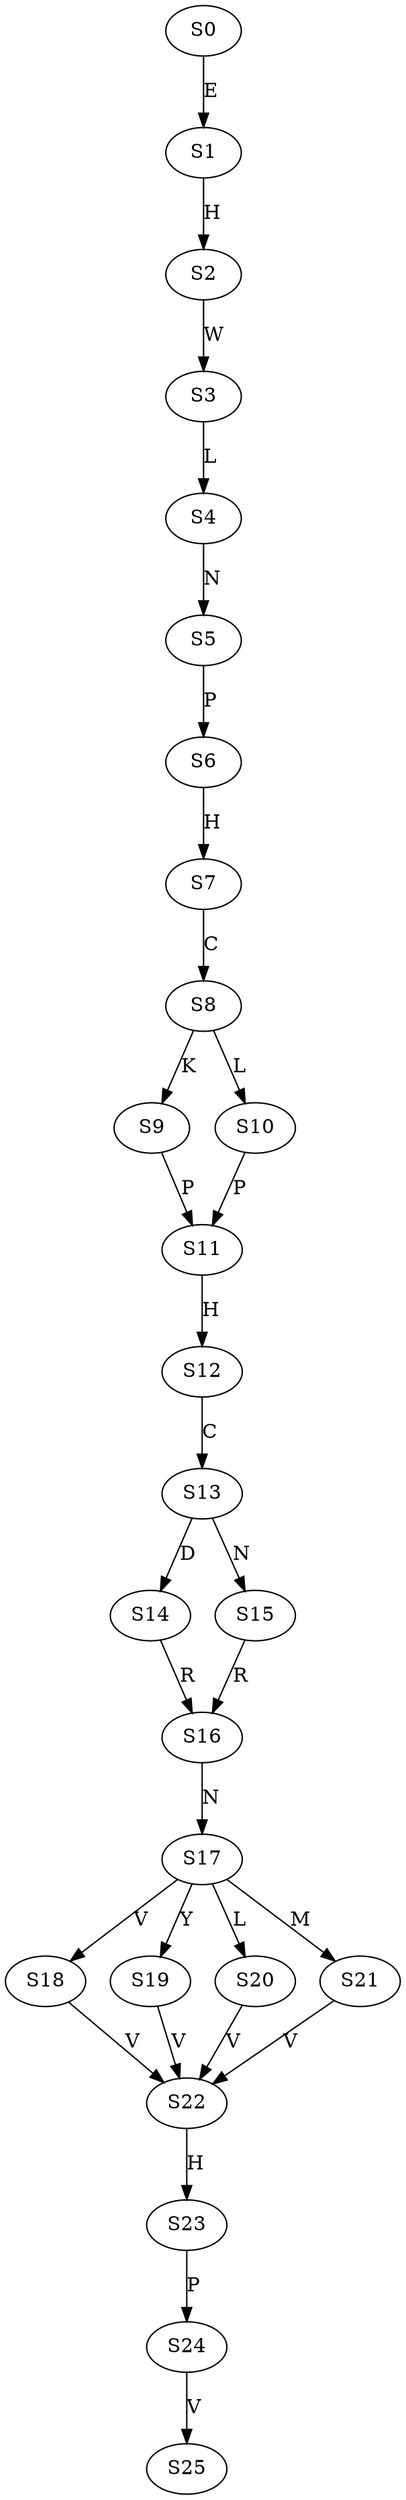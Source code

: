 strict digraph  {
	S0 -> S1 [ label = E ];
	S1 -> S2 [ label = H ];
	S2 -> S3 [ label = W ];
	S3 -> S4 [ label = L ];
	S4 -> S5 [ label = N ];
	S5 -> S6 [ label = P ];
	S6 -> S7 [ label = H ];
	S7 -> S8 [ label = C ];
	S8 -> S9 [ label = K ];
	S8 -> S10 [ label = L ];
	S9 -> S11 [ label = P ];
	S10 -> S11 [ label = P ];
	S11 -> S12 [ label = H ];
	S12 -> S13 [ label = C ];
	S13 -> S14 [ label = D ];
	S13 -> S15 [ label = N ];
	S14 -> S16 [ label = R ];
	S15 -> S16 [ label = R ];
	S16 -> S17 [ label = N ];
	S17 -> S18 [ label = V ];
	S17 -> S19 [ label = Y ];
	S17 -> S20 [ label = L ];
	S17 -> S21 [ label = M ];
	S18 -> S22 [ label = V ];
	S19 -> S22 [ label = V ];
	S20 -> S22 [ label = V ];
	S21 -> S22 [ label = V ];
	S22 -> S23 [ label = H ];
	S23 -> S24 [ label = P ];
	S24 -> S25 [ label = V ];
}
